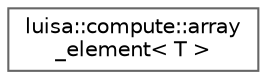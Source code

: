 digraph "类继承关系图"
{
 // LATEX_PDF_SIZE
  bgcolor="transparent";
  edge [fontname=Helvetica,fontsize=10,labelfontname=Helvetica,labelfontsize=10];
  node [fontname=Helvetica,fontsize=10,shape=box,height=0.2,width=0.4];
  rankdir="LR";
  Node0 [id="Node000000",label="luisa::compute::array\l_element\< T \>",height=0.2,width=0.4,color="grey40", fillcolor="white", style="filled",URL="$structluisa_1_1compute_1_1array__element.html",tooltip=" "];
}
